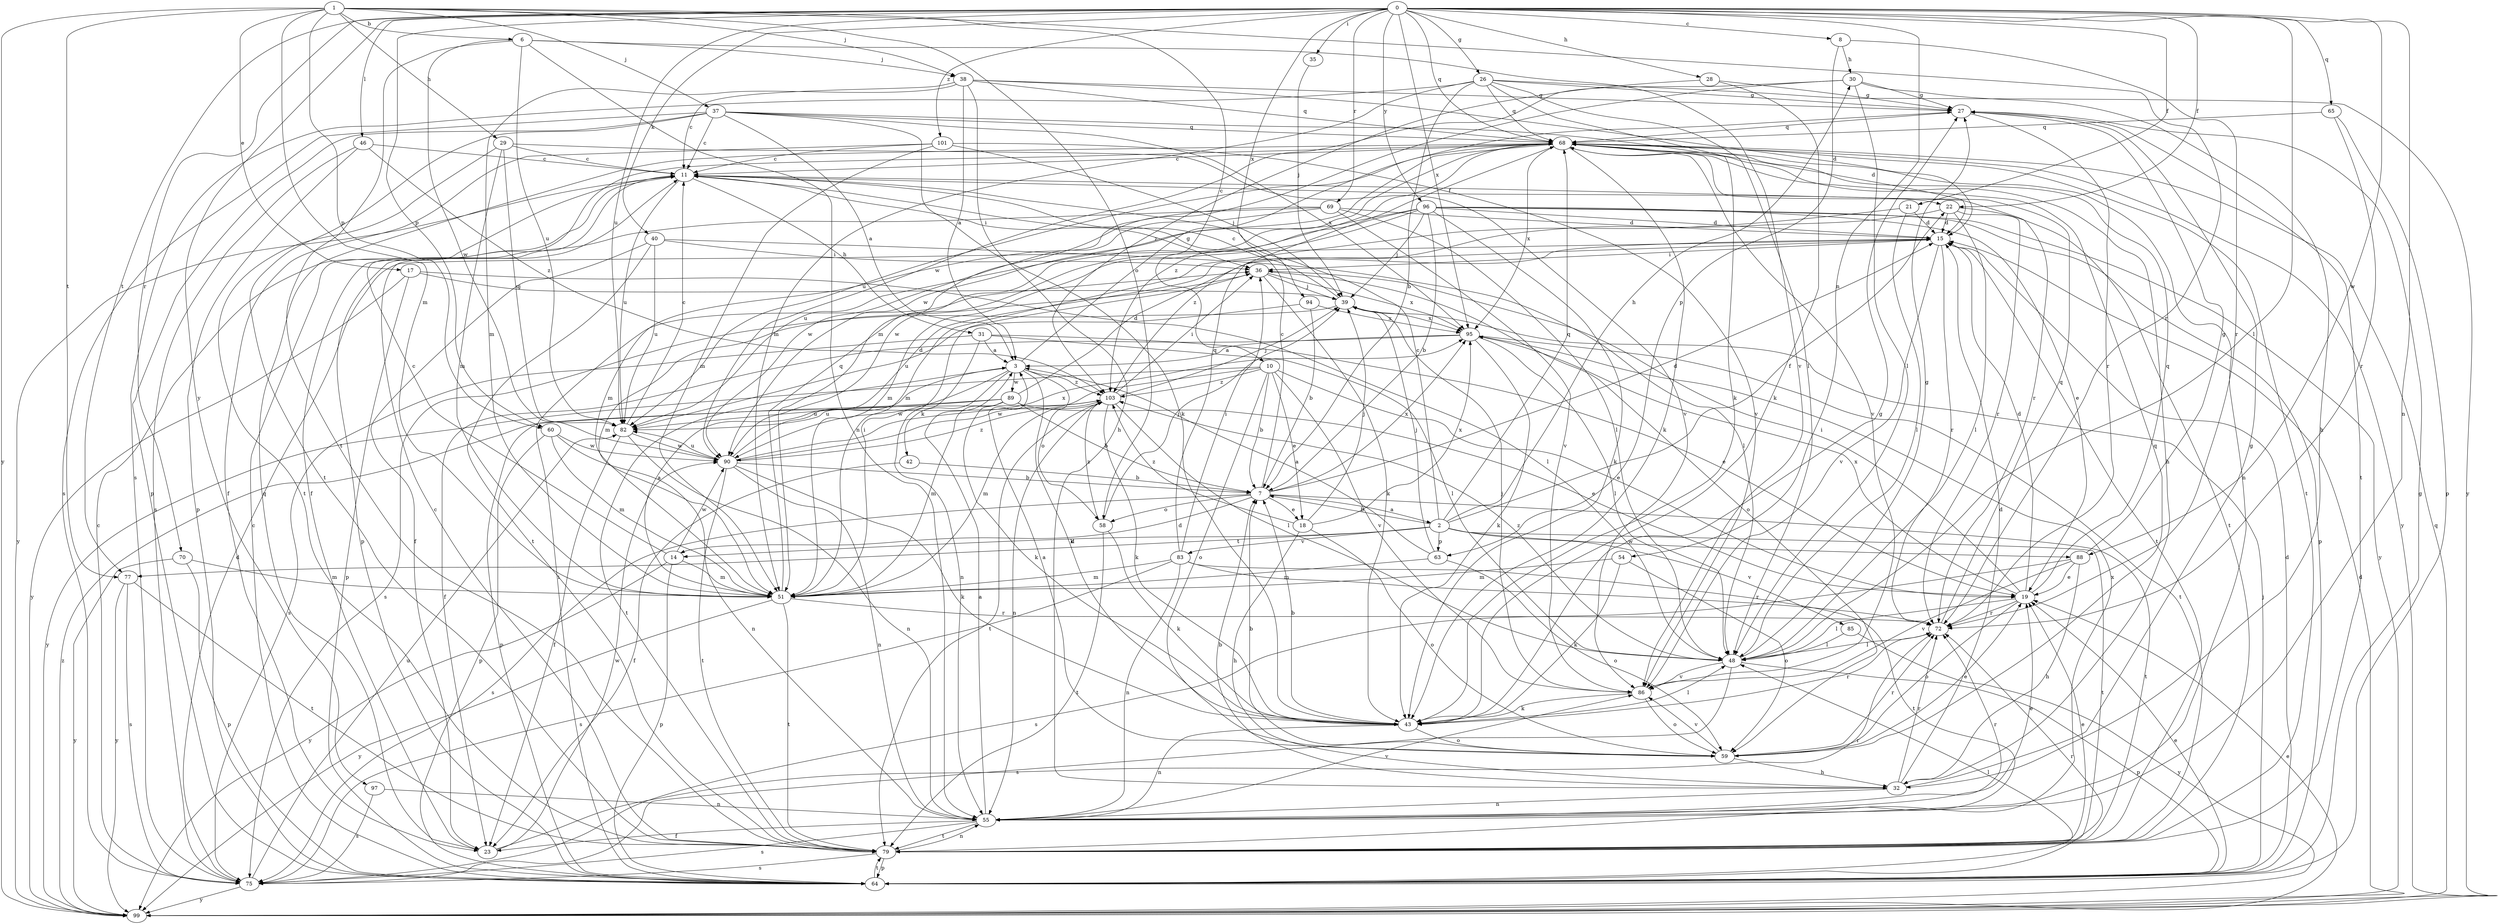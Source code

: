 strict digraph  {
0;
1;
2;
3;
6;
7;
8;
10;
11;
14;
15;
17;
18;
19;
21;
22;
23;
26;
27;
28;
29;
30;
31;
32;
35;
36;
37;
38;
39;
40;
42;
43;
46;
48;
51;
54;
55;
58;
59;
60;
63;
64;
65;
68;
69;
70;
72;
75;
77;
79;
82;
83;
85;
86;
88;
89;
90;
94;
95;
96;
97;
99;
101;
103;
0 -> 8  [label=c];
0 -> 21  [label=f];
0 -> 22  [label=f];
0 -> 26  [label=g];
0 -> 28  [label=h];
0 -> 35  [label=i];
0 -> 40  [label=k];
0 -> 46  [label=l];
0 -> 48  [label=l];
0 -> 54  [label=n];
0 -> 55  [label=n];
0 -> 60  [label=p];
0 -> 65  [label=q];
0 -> 68  [label=q];
0 -> 69  [label=r];
0 -> 70  [label=r];
0 -> 77  [label=t];
0 -> 82  [label=u];
0 -> 88  [label=w];
0 -> 94  [label=x];
0 -> 95  [label=x];
0 -> 96  [label=y];
0 -> 97  [label=y];
0 -> 101  [label=z];
1 -> 6  [label=b];
1 -> 10  [label=c];
1 -> 17  [label=e];
1 -> 29  [label=h];
1 -> 37  [label=j];
1 -> 38  [label=j];
1 -> 51  [label=m];
1 -> 58  [label=o];
1 -> 60  [label=p];
1 -> 72  [label=r];
1 -> 77  [label=t];
1 -> 99  [label=y];
2 -> 7  [label=b];
2 -> 11  [label=c];
2 -> 14  [label=d];
2 -> 22  [label=f];
2 -> 30  [label=h];
2 -> 63  [label=p];
2 -> 68  [label=q];
2 -> 77  [label=t];
2 -> 79  [label=t];
2 -> 83  [label=v];
2 -> 85  [label=v];
2 -> 88  [label=w];
3 -> 27  [label=g];
3 -> 42  [label=k];
3 -> 43  [label=k];
3 -> 58  [label=o];
3 -> 79  [label=t];
3 -> 89  [label=w];
3 -> 90  [label=w];
3 -> 103  [label=z];
6 -> 38  [label=j];
6 -> 55  [label=n];
6 -> 79  [label=t];
6 -> 82  [label=u];
6 -> 86  [label=v];
6 -> 90  [label=w];
7 -> 2  [label=a];
7 -> 11  [label=c];
7 -> 14  [label=d];
7 -> 15  [label=d];
7 -> 18  [label=e];
7 -> 58  [label=o];
7 -> 75  [label=s];
7 -> 79  [label=t];
7 -> 95  [label=x];
8 -> 30  [label=h];
8 -> 63  [label=p];
8 -> 72  [label=r];
10 -> 7  [label=b];
10 -> 18  [label=e];
10 -> 19  [label=e];
10 -> 59  [label=o];
10 -> 86  [label=v];
10 -> 90  [label=w];
10 -> 99  [label=y];
10 -> 103  [label=z];
11 -> 22  [label=f];
11 -> 31  [label=h];
11 -> 36  [label=i];
11 -> 72  [label=r];
11 -> 82  [label=u];
11 -> 99  [label=y];
14 -> 11  [label=c];
14 -> 51  [label=m];
14 -> 64  [label=p];
14 -> 90  [label=w];
14 -> 99  [label=y];
15 -> 36  [label=i];
15 -> 72  [label=r];
15 -> 79  [label=t];
15 -> 86  [label=v];
17 -> 39  [label=j];
17 -> 48  [label=l];
17 -> 64  [label=p];
17 -> 99  [label=y];
18 -> 32  [label=h];
18 -> 39  [label=j];
18 -> 59  [label=o];
18 -> 95  [label=x];
18 -> 103  [label=z];
19 -> 15  [label=d];
19 -> 36  [label=i];
19 -> 48  [label=l];
19 -> 59  [label=o];
19 -> 68  [label=q];
19 -> 72  [label=r];
19 -> 95  [label=x];
21 -> 15  [label=d];
21 -> 48  [label=l];
21 -> 51  [label=m];
22 -> 15  [label=d];
22 -> 48  [label=l];
22 -> 72  [label=r];
22 -> 79  [label=t];
22 -> 103  [label=z];
23 -> 68  [label=q];
23 -> 72  [label=r];
23 -> 90  [label=w];
26 -> 7  [label=b];
26 -> 27  [label=g];
26 -> 43  [label=k];
26 -> 48  [label=l];
26 -> 51  [label=m];
26 -> 68  [label=q];
26 -> 75  [label=s];
26 -> 99  [label=y];
27 -> 68  [label=q];
27 -> 72  [label=r];
27 -> 79  [label=t];
28 -> 27  [label=g];
28 -> 43  [label=k];
28 -> 103  [label=z];
29 -> 11  [label=c];
29 -> 51  [label=m];
29 -> 79  [label=t];
29 -> 82  [label=u];
29 -> 86  [label=v];
30 -> 27  [label=g];
30 -> 32  [label=h];
30 -> 48  [label=l];
30 -> 51  [label=m];
30 -> 90  [label=w];
31 -> 3  [label=a];
31 -> 19  [label=e];
31 -> 48  [label=l];
31 -> 55  [label=n];
31 -> 75  [label=s];
32 -> 7  [label=b];
32 -> 15  [label=d];
32 -> 27  [label=g];
32 -> 55  [label=n];
32 -> 72  [label=r];
35 -> 39  [label=j];
36 -> 39  [label=j];
36 -> 43  [label=k];
36 -> 51  [label=m];
36 -> 59  [label=o];
36 -> 95  [label=x];
37 -> 3  [label=a];
37 -> 11  [label=c];
37 -> 15  [label=d];
37 -> 43  [label=k];
37 -> 64  [label=p];
37 -> 68  [label=q];
37 -> 75  [label=s];
37 -> 79  [label=t];
37 -> 95  [label=x];
38 -> 3  [label=a];
38 -> 11  [label=c];
38 -> 15  [label=d];
38 -> 27  [label=g];
38 -> 32  [label=h];
38 -> 51  [label=m];
38 -> 68  [label=q];
39 -> 11  [label=c];
39 -> 75  [label=s];
39 -> 95  [label=x];
40 -> 23  [label=f];
40 -> 36  [label=i];
40 -> 48  [label=l];
40 -> 79  [label=t];
40 -> 82  [label=u];
42 -> 7  [label=b];
42 -> 23  [label=f];
43 -> 7  [label=b];
43 -> 27  [label=g];
43 -> 48  [label=l];
43 -> 55  [label=n];
43 -> 59  [label=o];
43 -> 72  [label=r];
46 -> 11  [label=c];
46 -> 64  [label=p];
46 -> 75  [label=s];
46 -> 103  [label=z];
48 -> 27  [label=g];
48 -> 64  [label=p];
48 -> 75  [label=s];
48 -> 86  [label=v];
48 -> 103  [label=z];
51 -> 3  [label=a];
51 -> 36  [label=i];
51 -> 68  [label=q];
51 -> 72  [label=r];
51 -> 79  [label=t];
51 -> 99  [label=y];
54 -> 43  [label=k];
54 -> 51  [label=m];
54 -> 59  [label=o];
55 -> 3  [label=a];
55 -> 19  [label=e];
55 -> 23  [label=f];
55 -> 72  [label=r];
55 -> 75  [label=s];
55 -> 79  [label=t];
55 -> 86  [label=v];
55 -> 95  [label=x];
58 -> 39  [label=j];
58 -> 43  [label=k];
58 -> 79  [label=t];
58 -> 103  [label=z];
59 -> 3  [label=a];
59 -> 7  [label=b];
59 -> 19  [label=e];
59 -> 32  [label=h];
59 -> 68  [label=q];
59 -> 72  [label=r];
59 -> 86  [label=v];
60 -> 51  [label=m];
60 -> 55  [label=n];
60 -> 64  [label=p];
60 -> 90  [label=w];
63 -> 3  [label=a];
63 -> 39  [label=j];
63 -> 51  [label=m];
63 -> 59  [label=o];
64 -> 11  [label=c];
64 -> 15  [label=d];
64 -> 19  [label=e];
64 -> 27  [label=g];
64 -> 36  [label=i];
64 -> 39  [label=j];
64 -> 48  [label=l];
64 -> 72  [label=r];
64 -> 79  [label=t];
65 -> 64  [label=p];
65 -> 68  [label=q];
65 -> 72  [label=r];
68 -> 11  [label=c];
68 -> 23  [label=f];
68 -> 32  [label=h];
68 -> 43  [label=k];
68 -> 55  [label=n];
68 -> 79  [label=t];
68 -> 82  [label=u];
68 -> 86  [label=v];
68 -> 90  [label=w];
68 -> 95  [label=x];
68 -> 99  [label=y];
68 -> 103  [label=z];
69 -> 15  [label=d];
69 -> 48  [label=l];
69 -> 51  [label=m];
69 -> 64  [label=p];
69 -> 86  [label=v];
69 -> 90  [label=w];
70 -> 51  [label=m];
70 -> 64  [label=p];
70 -> 99  [label=y];
72 -> 48  [label=l];
72 -> 68  [label=q];
75 -> 11  [label=c];
75 -> 15  [label=d];
75 -> 82  [label=u];
75 -> 99  [label=y];
77 -> 75  [label=s];
77 -> 79  [label=t];
77 -> 99  [label=y];
79 -> 11  [label=c];
79 -> 19  [label=e];
79 -> 55  [label=n];
79 -> 64  [label=p];
79 -> 75  [label=s];
82 -> 11  [label=c];
82 -> 23  [label=f];
82 -> 55  [label=n];
82 -> 90  [label=w];
83 -> 36  [label=i];
83 -> 51  [label=m];
83 -> 55  [label=n];
83 -> 68  [label=q];
83 -> 72  [label=r];
83 -> 75  [label=s];
83 -> 79  [label=t];
85 -> 48  [label=l];
85 -> 99  [label=y];
86 -> 39  [label=j];
86 -> 43  [label=k];
86 -> 59  [label=o];
88 -> 19  [label=e];
88 -> 27  [label=g];
88 -> 32  [label=h];
88 -> 75  [label=s];
88 -> 86  [label=v];
89 -> 7  [label=b];
89 -> 15  [label=d];
89 -> 19  [label=e];
89 -> 43  [label=k];
89 -> 51  [label=m];
89 -> 64  [label=p];
89 -> 82  [label=u];
90 -> 7  [label=b];
90 -> 15  [label=d];
90 -> 43  [label=k];
90 -> 55  [label=n];
90 -> 79  [label=t];
90 -> 82  [label=u];
90 -> 95  [label=x];
90 -> 103  [label=z];
94 -> 7  [label=b];
94 -> 82  [label=u];
94 -> 95  [label=x];
95 -> 3  [label=a];
95 -> 23  [label=f];
95 -> 43  [label=k];
95 -> 48  [label=l];
95 -> 79  [label=t];
96 -> 7  [label=b];
96 -> 15  [label=d];
96 -> 19  [label=e];
96 -> 39  [label=j];
96 -> 43  [label=k];
96 -> 51  [label=m];
96 -> 64  [label=p];
96 -> 82  [label=u];
96 -> 90  [label=w];
96 -> 99  [label=y];
97 -> 55  [label=n];
97 -> 75  [label=s];
99 -> 15  [label=d];
99 -> 19  [label=e];
99 -> 68  [label=q];
99 -> 103  [label=z];
101 -> 11  [label=c];
101 -> 23  [label=f];
101 -> 39  [label=j];
101 -> 51  [label=m];
101 -> 86  [label=v];
103 -> 36  [label=i];
103 -> 39  [label=j];
103 -> 43  [label=k];
103 -> 48  [label=l];
103 -> 51  [label=m];
103 -> 55  [label=n];
103 -> 79  [label=t];
103 -> 82  [label=u];
}
